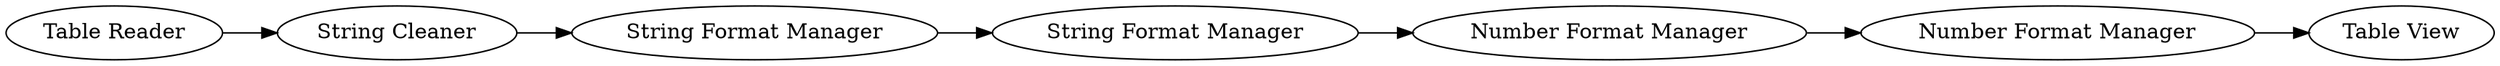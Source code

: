 digraph {
	2 [label="String Format Manager"]
	5 [label="String Cleaner"]
	6 [label="String Format Manager"]
	7 [label="Number Format Manager"]
	8 [label="Number Format Manager"]
	9 [label="Table View"]
	11 [label="Table Reader"]
	2 -> 6
	5 -> 2
	6 -> 7
	7 -> 8
	8 -> 9
	11 -> 5
	rankdir=LR
}
